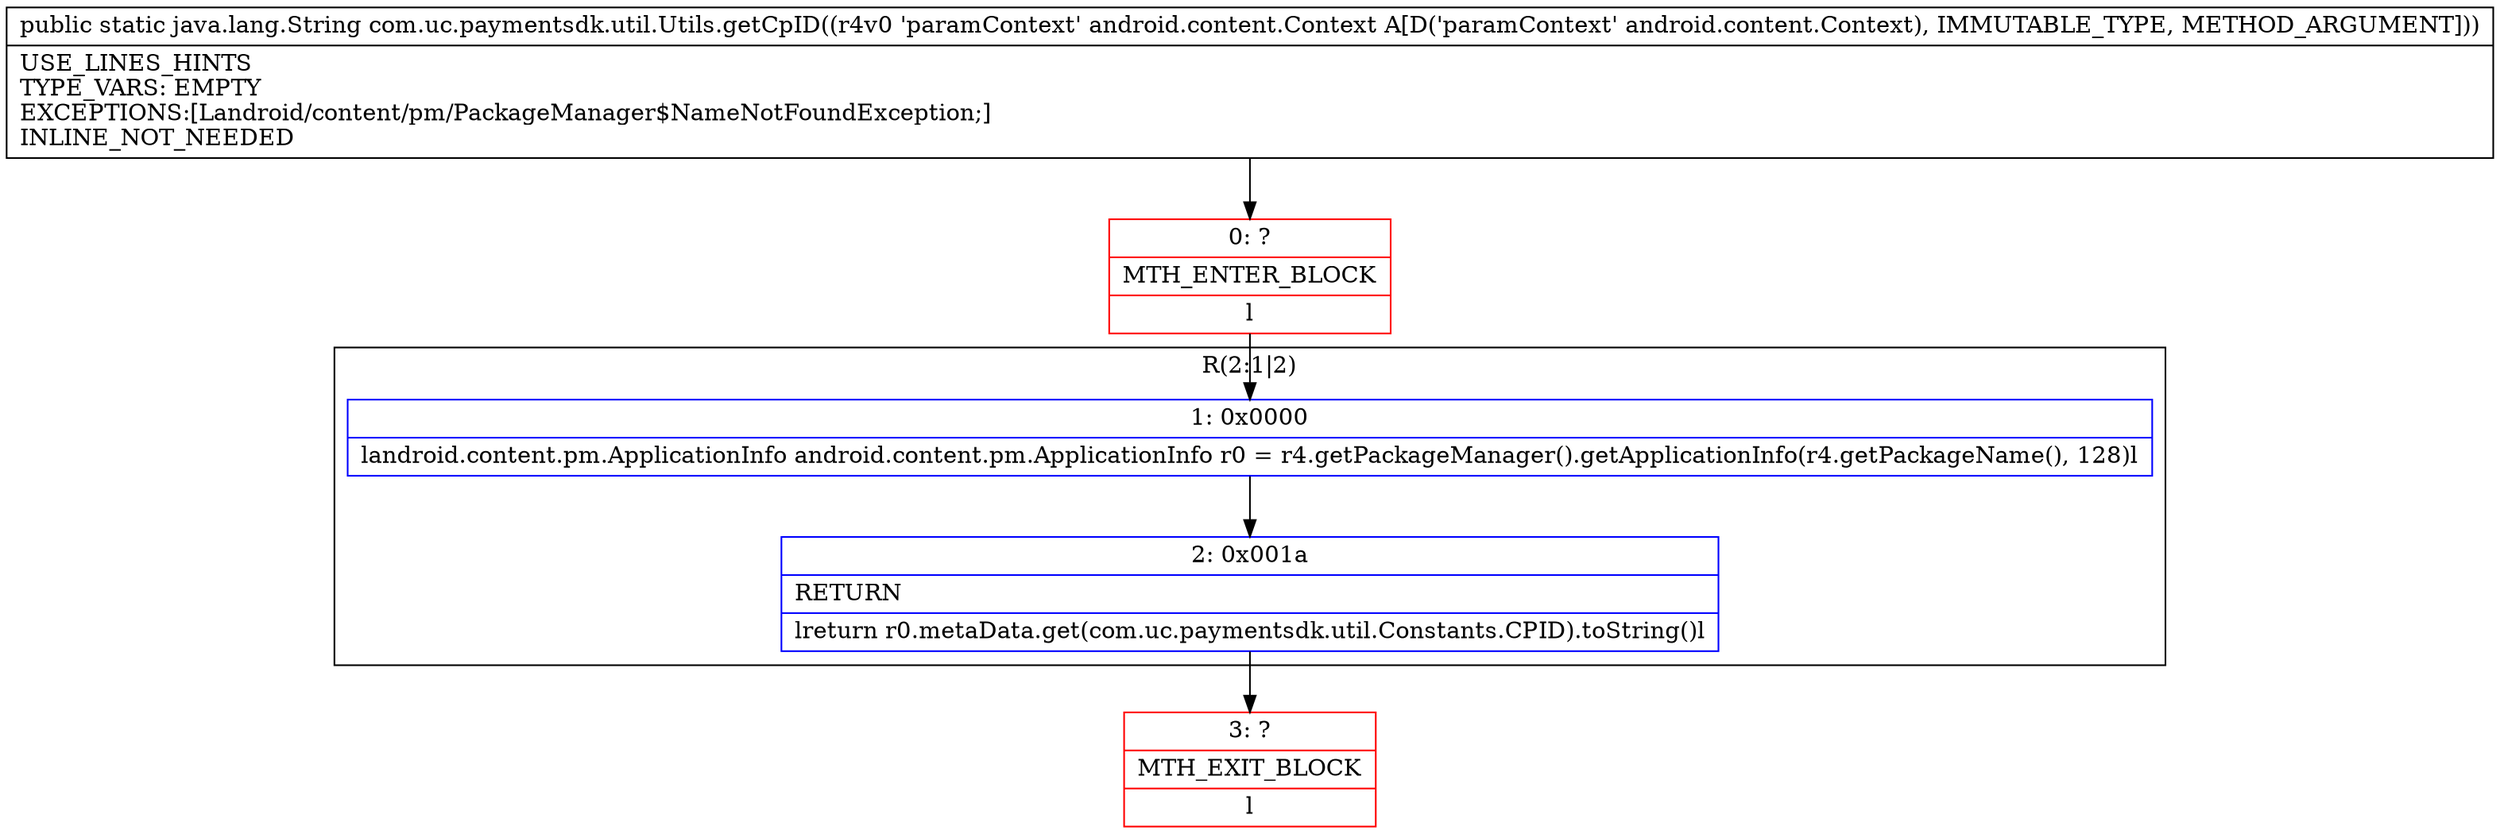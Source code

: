 digraph "CFG forcom.uc.paymentsdk.util.Utils.getCpID(Landroid\/content\/Context;)Ljava\/lang\/String;" {
subgraph cluster_Region_1265138452 {
label = "R(2:1|2)";
node [shape=record,color=blue];
Node_1 [shape=record,label="{1\:\ 0x0000|landroid.content.pm.ApplicationInfo android.content.pm.ApplicationInfo r0 = r4.getPackageManager().getApplicationInfo(r4.getPackageName(), 128)l}"];
Node_2 [shape=record,label="{2\:\ 0x001a|RETURN\l|lreturn r0.metaData.get(com.uc.paymentsdk.util.Constants.CPID).toString()l}"];
}
Node_0 [shape=record,color=red,label="{0\:\ ?|MTH_ENTER_BLOCK\l|l}"];
Node_3 [shape=record,color=red,label="{3\:\ ?|MTH_EXIT_BLOCK\l|l}"];
MethodNode[shape=record,label="{public static java.lang.String com.uc.paymentsdk.util.Utils.getCpID((r4v0 'paramContext' android.content.Context A[D('paramContext' android.content.Context), IMMUTABLE_TYPE, METHOD_ARGUMENT]))  | USE_LINES_HINTS\lTYPE_VARS: EMPTY\lEXCEPTIONS:[Landroid\/content\/pm\/PackageManager$NameNotFoundException;]\lINLINE_NOT_NEEDED\l}"];
MethodNode -> Node_0;
Node_1 -> Node_2;
Node_2 -> Node_3;
Node_0 -> Node_1;
}

